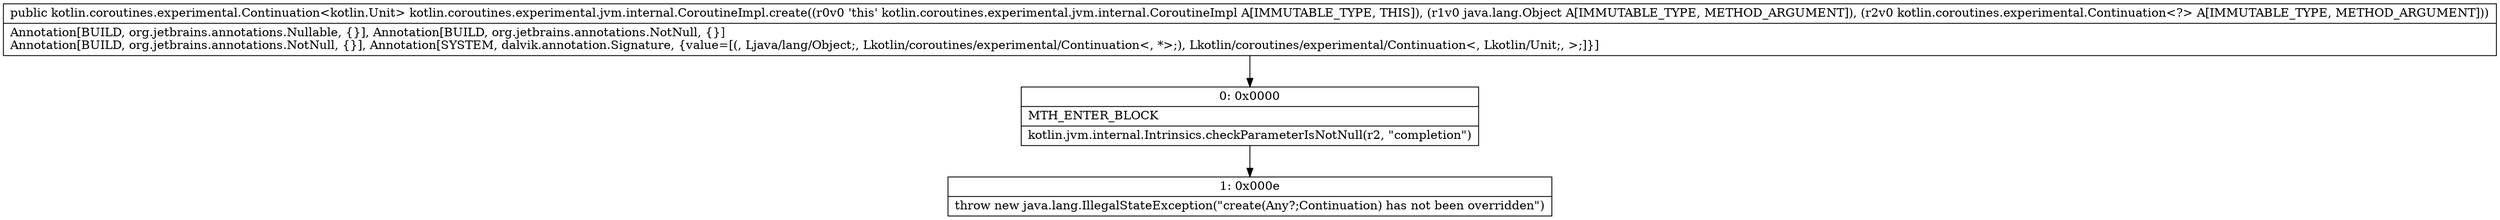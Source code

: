 digraph "CFG forkotlin.coroutines.experimental.jvm.internal.CoroutineImpl.create(Ljava\/lang\/Object;Lkotlin\/coroutines\/experimental\/Continuation;)Lkotlin\/coroutines\/experimental\/Continuation;" {
Node_0 [shape=record,label="{0\:\ 0x0000|MTH_ENTER_BLOCK\l|kotlin.jvm.internal.Intrinsics.checkParameterIsNotNull(r2, \"completion\")\l}"];
Node_1 [shape=record,label="{1\:\ 0x000e|throw new java.lang.IllegalStateException(\"create(Any?;Continuation) has not been overridden\")\l}"];
MethodNode[shape=record,label="{public kotlin.coroutines.experimental.Continuation\<kotlin.Unit\> kotlin.coroutines.experimental.jvm.internal.CoroutineImpl.create((r0v0 'this' kotlin.coroutines.experimental.jvm.internal.CoroutineImpl A[IMMUTABLE_TYPE, THIS]), (r1v0 java.lang.Object A[IMMUTABLE_TYPE, METHOD_ARGUMENT]), (r2v0 kotlin.coroutines.experimental.Continuation\<?\> A[IMMUTABLE_TYPE, METHOD_ARGUMENT]))  | Annotation[BUILD, org.jetbrains.annotations.Nullable, \{\}], Annotation[BUILD, org.jetbrains.annotations.NotNull, \{\}]\lAnnotation[BUILD, org.jetbrains.annotations.NotNull, \{\}], Annotation[SYSTEM, dalvik.annotation.Signature, \{value=[(, Ljava\/lang\/Object;, Lkotlin\/coroutines\/experimental\/Continuation\<, *\>;), Lkotlin\/coroutines\/experimental\/Continuation\<, Lkotlin\/Unit;, \>;]\}]\l}"];
MethodNode -> Node_0;
Node_0 -> Node_1;
}

